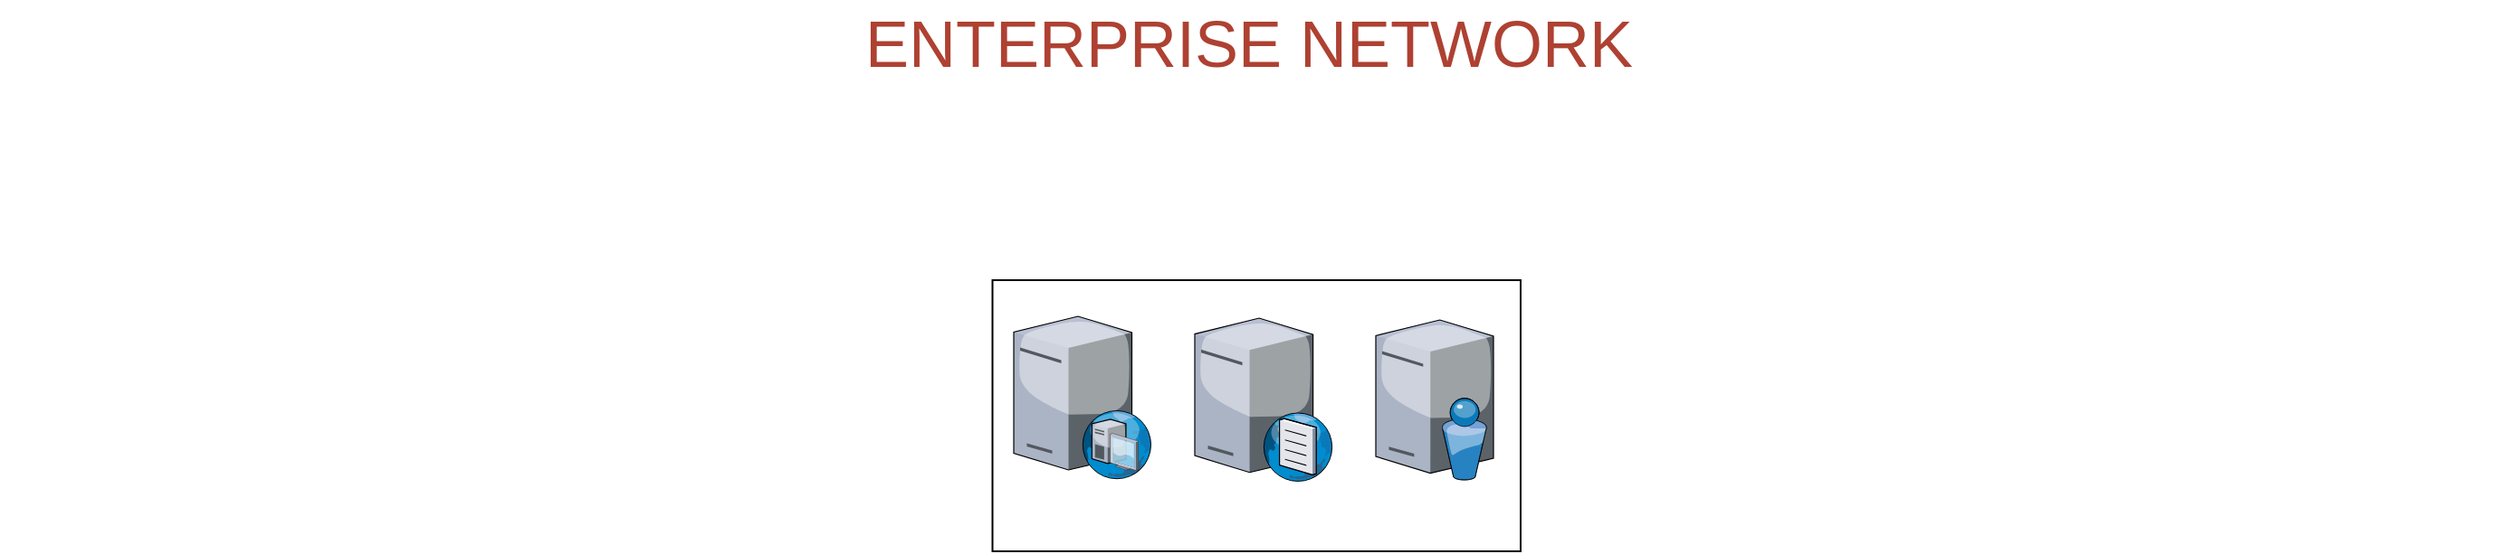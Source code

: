 <mxfile version="27.2.0">
  <diagram id="a45cf8ec-cd66-6f27-3ac3-be6e809c9e4a" name="Page-1">
    <mxGraphModel dx="1678" dy="973" grid="1" gridSize="10" guides="1" tooltips="1" connect="1" arrows="1" fold="1" page="1" pageScale="1" pageWidth="827" pageHeight="1169" background="none" math="0" shadow="0">
      <root>
        <mxCell id="0" />
        <mxCell id="1" parent="0" />
        <mxCell id="lzhd3K3lGBSztQzJ_ceF-175" value="" style="rounded=0;whiteSpace=wrap;html=1;" vertex="1" parent="1">
          <mxGeometry x="685.25" y="170" width="291.75" height="150" as="geometry" />
        </mxCell>
        <mxCell id="168" value="ENTERPRISE NETWORK" style="text;html=1;strokeColor=none;fillColor=none;align=center;verticalAlign=middle;whiteSpace=wrap;overflow=hidden;shadow=0;fontSize=36;fontColor=#AE4132;fontStyle=0" parent="1" vertex="1">
          <mxGeometry x="137" y="15" width="1380" height="45" as="geometry" />
        </mxCell>
        <mxCell id="lzhd3K3lGBSztQzJ_ceF-172" value="" style="verticalLabelPosition=bottom;sketch=0;aspect=fixed;html=1;verticalAlign=top;strokeColor=none;align=center;outlineConnect=0;shape=mxgraph.citrix.dhcp_server;" vertex="1" parent="1">
          <mxGeometry x="697" y="190" width="76" height="90" as="geometry" />
        </mxCell>
        <mxCell id="lzhd3K3lGBSztQzJ_ceF-173" value="" style="verticalLabelPosition=bottom;sketch=0;aspect=fixed;html=1;verticalAlign=top;strokeColor=none;align=center;outlineConnect=0;shape=mxgraph.citrix.dns_server;" vertex="1" parent="1">
          <mxGeometry x="797" y="188.75" width="76.5" height="92.5" as="geometry" />
        </mxCell>
        <mxCell id="lzhd3K3lGBSztQzJ_ceF-174" value="" style="verticalLabelPosition=bottom;sketch=0;aspect=fixed;html=1;verticalAlign=top;strokeColor=none;align=center;outlineConnect=0;shape=mxgraph.citrix.directory_server;" vertex="1" parent="1">
          <mxGeometry x="897" y="192" width="65" height="88.5" as="geometry" />
        </mxCell>
      </root>
    </mxGraphModel>
  </diagram>
</mxfile>

